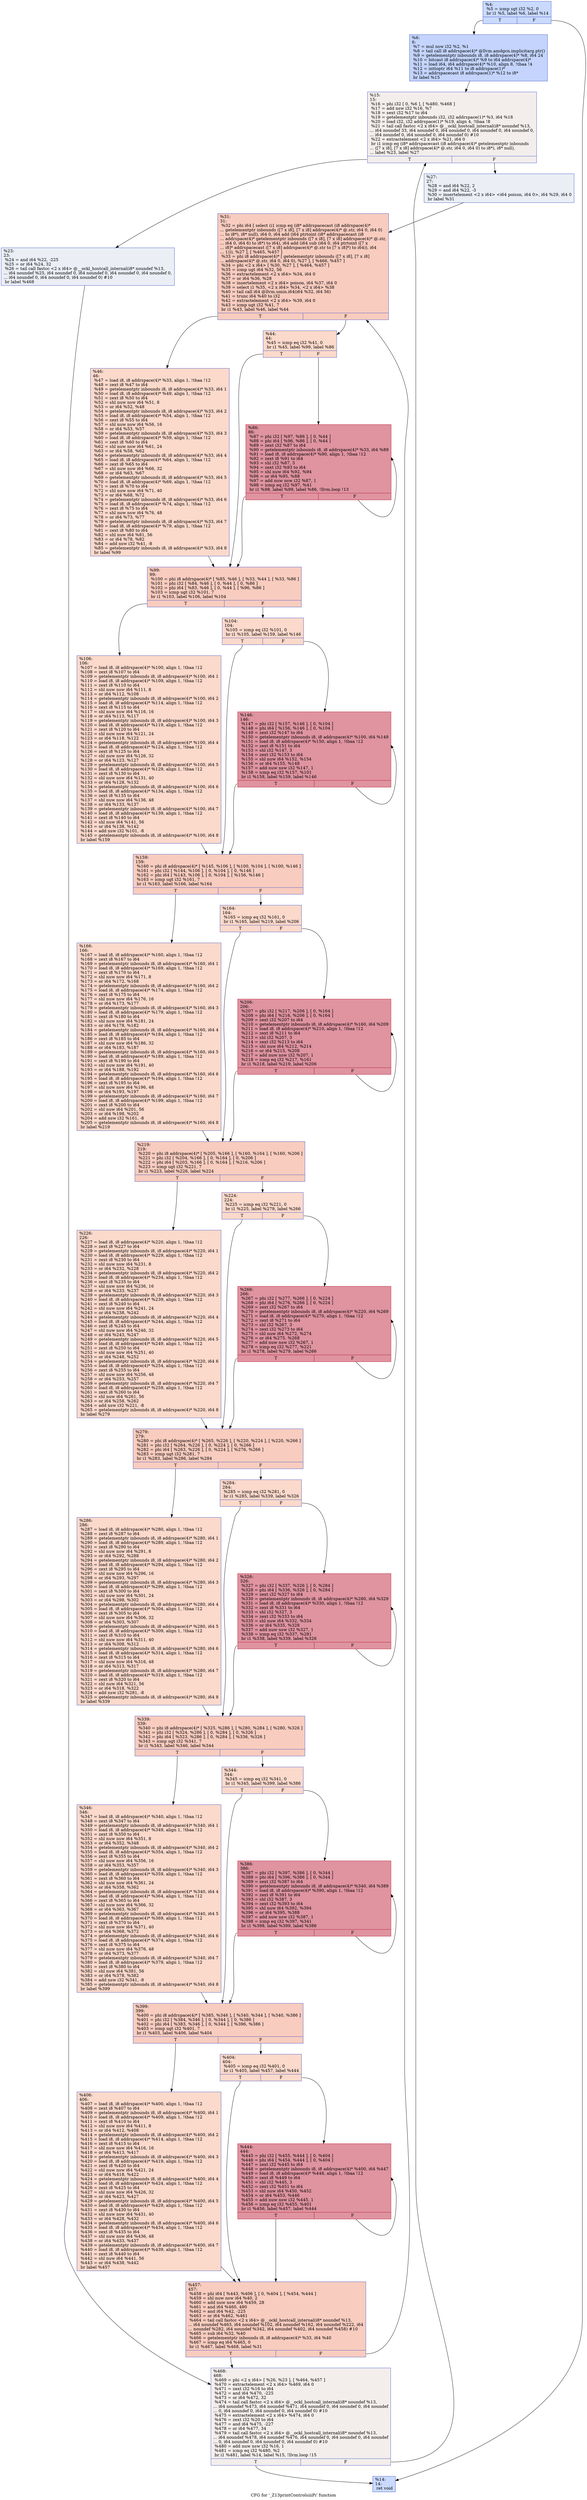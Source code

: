 digraph "CFG for '_Z13printControlsiiiPi' function" {
	label="CFG for '_Z13printControlsiiiPi' function";

	Node0x62d61a0 [shape=record,color="#3d50c3ff", style=filled, fillcolor="#88abfd70",label="{%4:\l  %5 = icmp sgt i32 %2, 0\l  br i1 %5, label %6, label %14\l|{<s0>T|<s1>F}}"];
	Node0x62d61a0:s0 -> Node0x62d68e0;
	Node0x62d61a0:s1 -> Node0x62d6930;
	Node0x62d68e0 [shape=record,color="#3d50c3ff", style=filled, fillcolor="#7a9df870",label="{%6:\l6:                                                \l  %7 = mul nsw i32 %2, %1\l  %8 = tail call i8 addrspace(4)* @llvm.amdgcn.implicitarg.ptr()\l  %9 = getelementptr inbounds i8, i8 addrspace(4)* %8, i64 24\l  %10 = bitcast i8 addrspace(4)* %9 to i64 addrspace(4)*\l  %11 = load i64, i64 addrspace(4)* %10, align 8, !tbaa !4\l  %12 = inttoptr i64 %11 to i8 addrspace(1)*\l  %13 = addrspacecast i8 addrspace(1)* %12 to i8*\l  br label %15\l}"];
	Node0x62d68e0 -> Node0x62d61f0;
	Node0x62d6930 [shape=record,color="#3d50c3ff", style=filled, fillcolor="#88abfd70",label="{%14:\l14:                                               \l  ret void\l}"];
	Node0x62d61f0 [shape=record,color="#3d50c3ff", style=filled, fillcolor="#e3d9d370",label="{%15:\l15:                                               \l  %16 = phi i32 [ 0, %6 ], [ %480, %468 ]\l  %17 = add nsw i32 %16, %7\l  %18 = sext i32 %17 to i64\l  %19 = getelementptr inbounds i32, i32 addrspace(1)* %3, i64 %18\l  %20 = load i32, i32 addrspace(1)* %19, align 4, !tbaa !8\l  %21 = tail call fastcc \<2 x i64\> @__ockl_hostcall_internal(i8* noundef %13,\l... i64 noundef 33, i64 noundef 0, i64 noundef 0, i64 noundef 0, i64 noundef 0,\l... i64 noundef 0, i64 noundef 0, i64 noundef 0) #10\l  %22 = extractelement \<2 x i64\> %21, i64 0\l  br i1 icmp eq (i8* addrspacecast (i8 addrspace(4)* getelementptr inbounds\l... ([7 x i8], [7 x i8] addrspace(4)* @.str, i64 0, i64 0) to i8*), i8* null),\l... label %23, label %27\l|{<s0>T|<s1>F}}"];
	Node0x62d61f0:s0 -> Node0x62d89d0;
	Node0x62d61f0:s1 -> Node0x62d93c0;
	Node0x62d89d0 [shape=record,color="#3d50c3ff", style=filled, fillcolor="#d1dae970",label="{%23:\l23:                                               \l  %24 = and i64 %22, -225\l  %25 = or i64 %24, 32\l  %26 = tail call fastcc \<2 x i64\> @__ockl_hostcall_internal(i8* noundef %13,\l... i64 noundef %25, i64 noundef 0, i64 noundef 0, i64 noundef 0, i64 noundef 0,\l... i64 noundef 0, i64 noundef 0, i64 noundef 0) #10\l  br label %468\l}"];
	Node0x62d89d0 -> Node0x62d7c80;
	Node0x62d93c0 [shape=record,color="#3d50c3ff", style=filled, fillcolor="#d1dae970",label="{%27:\l27:                                               \l  %28 = and i64 %22, 2\l  %29 = and i64 %22, -3\l  %30 = insertelement \<2 x i64\> \<i64 poison, i64 0\>, i64 %29, i64 0\l  br label %31\l}"];
	Node0x62d93c0 -> Node0x62da1b0;
	Node0x62da1b0 [shape=record,color="#3d50c3ff", style=filled, fillcolor="#f08b6e70",label="{%31:\l31:                                               \l  %32 = phi i64 [ select (i1 icmp eq (i8* addrspacecast (i8 addrspace(4)*\l... getelementptr inbounds ([7 x i8], [7 x i8] addrspace(4)* @.str, i64 0, i64 0)\l... to i8*), i8* null), i64 0, i64 add (i64 ptrtoint (i8* addrspacecast (i8\l... addrspace(4)* getelementptr inbounds ([7 x i8], [7 x i8] addrspace(4)* @.str,\l... i64 0, i64 6) to i8*) to i64), i64 add (i64 sub (i64 0, i64 ptrtoint ([7 x\l... i8]* addrspacecast ([7 x i8] addrspace(4)* @.str to [7 x i8]*) to i64)), i64\l... 1))), %27 ], [ %465, %457 ]\l  %33 = phi i8 addrspace(4)* [ getelementptr inbounds ([7 x i8], [7 x i8]\l... addrspace(4)* @.str, i64 0, i64 0), %27 ], [ %466, %457 ]\l  %34 = phi \<2 x i64\> [ %30, %27 ], [ %464, %457 ]\l  %35 = icmp ugt i64 %32, 56\l  %36 = extractelement \<2 x i64\> %34, i64 0\l  %37 = or i64 %36, %28\l  %38 = insertelement \<2 x i64\> poison, i64 %37, i64 0\l  %39 = select i1 %35, \<2 x i64\> %34, \<2 x i64\> %38\l  %40 = tail call i64 @llvm.umin.i64(i64 %32, i64 56)\l  %41 = trunc i64 %40 to i32\l  %42 = extractelement \<2 x i64\> %39, i64 0\l  %43 = icmp ugt i32 %41, 7\l  br i1 %43, label %46, label %44\l|{<s0>T|<s1>F}}"];
	Node0x62da1b0:s0 -> Node0x62db220;
	Node0x62da1b0:s1 -> Node0x62db2b0;
	Node0x62db2b0 [shape=record,color="#3d50c3ff", style=filled, fillcolor="#f7a88970",label="{%44:\l44:                                               \l  %45 = icmp eq i32 %41, 0\l  br i1 %45, label %99, label %86\l|{<s0>T|<s1>F}}"];
	Node0x62db2b0:s0 -> Node0x62db480;
	Node0x62db2b0:s1 -> Node0x62db4d0;
	Node0x62db220 [shape=record,color="#3d50c3ff", style=filled, fillcolor="#f7a88970",label="{%46:\l46:                                               \l  %47 = load i8, i8 addrspace(4)* %33, align 1, !tbaa !12\l  %48 = zext i8 %47 to i64\l  %49 = getelementptr inbounds i8, i8 addrspace(4)* %33, i64 1\l  %50 = load i8, i8 addrspace(4)* %49, align 1, !tbaa !12\l  %51 = zext i8 %50 to i64\l  %52 = shl nuw nsw i64 %51, 8\l  %53 = or i64 %52, %48\l  %54 = getelementptr inbounds i8, i8 addrspace(4)* %33, i64 2\l  %55 = load i8, i8 addrspace(4)* %54, align 1, !tbaa !12\l  %56 = zext i8 %55 to i64\l  %57 = shl nuw nsw i64 %56, 16\l  %58 = or i64 %53, %57\l  %59 = getelementptr inbounds i8, i8 addrspace(4)* %33, i64 3\l  %60 = load i8, i8 addrspace(4)* %59, align 1, !tbaa !12\l  %61 = zext i8 %60 to i64\l  %62 = shl nuw nsw i64 %61, 24\l  %63 = or i64 %58, %62\l  %64 = getelementptr inbounds i8, i8 addrspace(4)* %33, i64 4\l  %65 = load i8, i8 addrspace(4)* %64, align 1, !tbaa !12\l  %66 = zext i8 %65 to i64\l  %67 = shl nuw nsw i64 %66, 32\l  %68 = or i64 %63, %67\l  %69 = getelementptr inbounds i8, i8 addrspace(4)* %33, i64 5\l  %70 = load i8, i8 addrspace(4)* %69, align 1, !tbaa !12\l  %71 = zext i8 %70 to i64\l  %72 = shl nuw nsw i64 %71, 40\l  %73 = or i64 %68, %72\l  %74 = getelementptr inbounds i8, i8 addrspace(4)* %33, i64 6\l  %75 = load i8, i8 addrspace(4)* %74, align 1, !tbaa !12\l  %76 = zext i8 %75 to i64\l  %77 = shl nuw nsw i64 %76, 48\l  %78 = or i64 %73, %77\l  %79 = getelementptr inbounds i8, i8 addrspace(4)* %33, i64 7\l  %80 = load i8, i8 addrspace(4)* %79, align 1, !tbaa !12\l  %81 = zext i8 %80 to i64\l  %82 = shl nuw i64 %81, 56\l  %83 = or i64 %78, %82\l  %84 = add nsw i32 %41, -8\l  %85 = getelementptr inbounds i8, i8 addrspace(4)* %33, i64 8\l  br label %99\l}"];
	Node0x62db220 -> Node0x62db480;
	Node0x62db4d0 [shape=record,color="#b70d28ff", style=filled, fillcolor="#b70d2870",label="{%86:\l86:                                               \l  %87 = phi i32 [ %97, %86 ], [ 0, %44 ]\l  %88 = phi i64 [ %96, %86 ], [ 0, %44 ]\l  %89 = zext i32 %87 to i64\l  %90 = getelementptr inbounds i8, i8 addrspace(4)* %33, i64 %89\l  %91 = load i8, i8 addrspace(4)* %90, align 1, !tbaa !12\l  %92 = zext i8 %91 to i64\l  %93 = shl i32 %87, 3\l  %94 = zext i32 %93 to i64\l  %95 = shl nuw i64 %92, %94\l  %96 = or i64 %95, %88\l  %97 = add nuw nsw i32 %87, 1\l  %98 = icmp eq i32 %97, %41\l  br i1 %98, label %99, label %86, !llvm.loop !13\l|{<s0>T|<s1>F}}"];
	Node0x62db4d0:s0 -> Node0x62db480;
	Node0x62db4d0:s1 -> Node0x62db4d0;
	Node0x62db480 [shape=record,color="#3d50c3ff", style=filled, fillcolor="#f08b6e70",label="{%99:\l99:                                               \l  %100 = phi i8 addrspace(4)* [ %85, %46 ], [ %33, %44 ], [ %33, %86 ]\l  %101 = phi i32 [ %84, %46 ], [ 0, %44 ], [ 0, %86 ]\l  %102 = phi i64 [ %83, %46 ], [ 0, %44 ], [ %96, %86 ]\l  %103 = icmp ugt i32 %101, 7\l  br i1 %103, label %106, label %104\l|{<s0>T|<s1>F}}"];
	Node0x62db480:s0 -> Node0x62de1b0;
	Node0x62db480:s1 -> Node0x62de200;
	Node0x62de200 [shape=record,color="#3d50c3ff", style=filled, fillcolor="#f7a88970",label="{%104:\l104:                                              \l  %105 = icmp eq i32 %101, 0\l  br i1 %105, label %159, label %146\l|{<s0>T|<s1>F}}"];
	Node0x62de200:s0 -> Node0x62de3d0;
	Node0x62de200:s1 -> Node0x62de420;
	Node0x62de1b0 [shape=record,color="#3d50c3ff", style=filled, fillcolor="#f7a88970",label="{%106:\l106:                                              \l  %107 = load i8, i8 addrspace(4)* %100, align 1, !tbaa !12\l  %108 = zext i8 %107 to i64\l  %109 = getelementptr inbounds i8, i8 addrspace(4)* %100, i64 1\l  %110 = load i8, i8 addrspace(4)* %109, align 1, !tbaa !12\l  %111 = zext i8 %110 to i64\l  %112 = shl nuw nsw i64 %111, 8\l  %113 = or i64 %112, %108\l  %114 = getelementptr inbounds i8, i8 addrspace(4)* %100, i64 2\l  %115 = load i8, i8 addrspace(4)* %114, align 1, !tbaa !12\l  %116 = zext i8 %115 to i64\l  %117 = shl nuw nsw i64 %116, 16\l  %118 = or i64 %113, %117\l  %119 = getelementptr inbounds i8, i8 addrspace(4)* %100, i64 3\l  %120 = load i8, i8 addrspace(4)* %119, align 1, !tbaa !12\l  %121 = zext i8 %120 to i64\l  %122 = shl nuw nsw i64 %121, 24\l  %123 = or i64 %118, %122\l  %124 = getelementptr inbounds i8, i8 addrspace(4)* %100, i64 4\l  %125 = load i8, i8 addrspace(4)* %124, align 1, !tbaa !12\l  %126 = zext i8 %125 to i64\l  %127 = shl nuw nsw i64 %126, 32\l  %128 = or i64 %123, %127\l  %129 = getelementptr inbounds i8, i8 addrspace(4)* %100, i64 5\l  %130 = load i8, i8 addrspace(4)* %129, align 1, !tbaa !12\l  %131 = zext i8 %130 to i64\l  %132 = shl nuw nsw i64 %131, 40\l  %133 = or i64 %128, %132\l  %134 = getelementptr inbounds i8, i8 addrspace(4)* %100, i64 6\l  %135 = load i8, i8 addrspace(4)* %134, align 1, !tbaa !12\l  %136 = zext i8 %135 to i64\l  %137 = shl nuw nsw i64 %136, 48\l  %138 = or i64 %133, %137\l  %139 = getelementptr inbounds i8, i8 addrspace(4)* %100, i64 7\l  %140 = load i8, i8 addrspace(4)* %139, align 1, !tbaa !12\l  %141 = zext i8 %140 to i64\l  %142 = shl nuw i64 %141, 56\l  %143 = or i64 %138, %142\l  %144 = add nsw i32 %101, -8\l  %145 = getelementptr inbounds i8, i8 addrspace(4)* %100, i64 8\l  br label %159\l}"];
	Node0x62de1b0 -> Node0x62de3d0;
	Node0x62de420 [shape=record,color="#b70d28ff", style=filled, fillcolor="#b70d2870",label="{%146:\l146:                                              \l  %147 = phi i32 [ %157, %146 ], [ 0, %104 ]\l  %148 = phi i64 [ %156, %146 ], [ 0, %104 ]\l  %149 = zext i32 %147 to i64\l  %150 = getelementptr inbounds i8, i8 addrspace(4)* %100, i64 %149\l  %151 = load i8, i8 addrspace(4)* %150, align 1, !tbaa !12\l  %152 = zext i8 %151 to i64\l  %153 = shl i32 %147, 3\l  %154 = zext i32 %153 to i64\l  %155 = shl nuw i64 %152, %154\l  %156 = or i64 %155, %148\l  %157 = add nuw nsw i32 %147, 1\l  %158 = icmp eq i32 %157, %101\l  br i1 %158, label %159, label %146\l|{<s0>T|<s1>F}}"];
	Node0x62de420:s0 -> Node0x62de3d0;
	Node0x62de420:s1 -> Node0x62de420;
	Node0x62de3d0 [shape=record,color="#3d50c3ff", style=filled, fillcolor="#f08b6e70",label="{%159:\l159:                                              \l  %160 = phi i8 addrspace(4)* [ %145, %106 ], [ %100, %104 ], [ %100, %146 ]\l  %161 = phi i32 [ %144, %106 ], [ 0, %104 ], [ 0, %146 ]\l  %162 = phi i64 [ %143, %106 ], [ 0, %104 ], [ %156, %146 ]\l  %163 = icmp ugt i32 %161, 7\l  br i1 %163, label %166, label %164\l|{<s0>T|<s1>F}}"];
	Node0x62de3d0:s0 -> Node0x62e0900;
	Node0x62de3d0:s1 -> Node0x62e0950;
	Node0x62e0950 [shape=record,color="#3d50c3ff", style=filled, fillcolor="#f7a88970",label="{%164:\l164:                                              \l  %165 = icmp eq i32 %161, 0\l  br i1 %165, label %219, label %206\l|{<s0>T|<s1>F}}"];
	Node0x62e0950:s0 -> Node0x62e0ae0;
	Node0x62e0950:s1 -> Node0x62e0b30;
	Node0x62e0900 [shape=record,color="#3d50c3ff", style=filled, fillcolor="#f7a88970",label="{%166:\l166:                                              \l  %167 = load i8, i8 addrspace(4)* %160, align 1, !tbaa !12\l  %168 = zext i8 %167 to i64\l  %169 = getelementptr inbounds i8, i8 addrspace(4)* %160, i64 1\l  %170 = load i8, i8 addrspace(4)* %169, align 1, !tbaa !12\l  %171 = zext i8 %170 to i64\l  %172 = shl nuw nsw i64 %171, 8\l  %173 = or i64 %172, %168\l  %174 = getelementptr inbounds i8, i8 addrspace(4)* %160, i64 2\l  %175 = load i8, i8 addrspace(4)* %174, align 1, !tbaa !12\l  %176 = zext i8 %175 to i64\l  %177 = shl nuw nsw i64 %176, 16\l  %178 = or i64 %173, %177\l  %179 = getelementptr inbounds i8, i8 addrspace(4)* %160, i64 3\l  %180 = load i8, i8 addrspace(4)* %179, align 1, !tbaa !12\l  %181 = zext i8 %180 to i64\l  %182 = shl nuw nsw i64 %181, 24\l  %183 = or i64 %178, %182\l  %184 = getelementptr inbounds i8, i8 addrspace(4)* %160, i64 4\l  %185 = load i8, i8 addrspace(4)* %184, align 1, !tbaa !12\l  %186 = zext i8 %185 to i64\l  %187 = shl nuw nsw i64 %186, 32\l  %188 = or i64 %183, %187\l  %189 = getelementptr inbounds i8, i8 addrspace(4)* %160, i64 5\l  %190 = load i8, i8 addrspace(4)* %189, align 1, !tbaa !12\l  %191 = zext i8 %190 to i64\l  %192 = shl nuw nsw i64 %191, 40\l  %193 = or i64 %188, %192\l  %194 = getelementptr inbounds i8, i8 addrspace(4)* %160, i64 6\l  %195 = load i8, i8 addrspace(4)* %194, align 1, !tbaa !12\l  %196 = zext i8 %195 to i64\l  %197 = shl nuw nsw i64 %196, 48\l  %198 = or i64 %193, %197\l  %199 = getelementptr inbounds i8, i8 addrspace(4)* %160, i64 7\l  %200 = load i8, i8 addrspace(4)* %199, align 1, !tbaa !12\l  %201 = zext i8 %200 to i64\l  %202 = shl nuw i64 %201, 56\l  %203 = or i64 %198, %202\l  %204 = add nsw i32 %161, -8\l  %205 = getelementptr inbounds i8, i8 addrspace(4)* %160, i64 8\l  br label %219\l}"];
	Node0x62e0900 -> Node0x62e0ae0;
	Node0x62e0b30 [shape=record,color="#b70d28ff", style=filled, fillcolor="#b70d2870",label="{%206:\l206:                                              \l  %207 = phi i32 [ %217, %206 ], [ 0, %164 ]\l  %208 = phi i64 [ %216, %206 ], [ 0, %164 ]\l  %209 = zext i32 %207 to i64\l  %210 = getelementptr inbounds i8, i8 addrspace(4)* %160, i64 %209\l  %211 = load i8, i8 addrspace(4)* %210, align 1, !tbaa !12\l  %212 = zext i8 %211 to i64\l  %213 = shl i32 %207, 3\l  %214 = zext i32 %213 to i64\l  %215 = shl nuw i64 %212, %214\l  %216 = or i64 %215, %208\l  %217 = add nuw nsw i32 %207, 1\l  %218 = icmp eq i32 %217, %161\l  br i1 %218, label %219, label %206\l|{<s0>T|<s1>F}}"];
	Node0x62e0b30:s0 -> Node0x62e0ae0;
	Node0x62e0b30:s1 -> Node0x62e0b30;
	Node0x62e0ae0 [shape=record,color="#3d50c3ff", style=filled, fillcolor="#f08b6e70",label="{%219:\l219:                                              \l  %220 = phi i8 addrspace(4)* [ %205, %166 ], [ %160, %164 ], [ %160, %206 ]\l  %221 = phi i32 [ %204, %166 ], [ 0, %164 ], [ 0, %206 ]\l  %222 = phi i64 [ %203, %166 ], [ 0, %164 ], [ %216, %206 ]\l  %223 = icmp ugt i32 %221, 7\l  br i1 %223, label %226, label %224\l|{<s0>T|<s1>F}}"];
	Node0x62e0ae0:s0 -> Node0x62e2b80;
	Node0x62e0ae0:s1 -> Node0x62e2bd0;
	Node0x62e2bd0 [shape=record,color="#3d50c3ff", style=filled, fillcolor="#f7a88970",label="{%224:\l224:                                              \l  %225 = icmp eq i32 %221, 0\l  br i1 %225, label %279, label %266\l|{<s0>T|<s1>F}}"];
	Node0x62e2bd0:s0 -> Node0x62e2d60;
	Node0x62e2bd0:s1 -> Node0x62e2db0;
	Node0x62e2b80 [shape=record,color="#3d50c3ff", style=filled, fillcolor="#f7a88970",label="{%226:\l226:                                              \l  %227 = load i8, i8 addrspace(4)* %220, align 1, !tbaa !12\l  %228 = zext i8 %227 to i64\l  %229 = getelementptr inbounds i8, i8 addrspace(4)* %220, i64 1\l  %230 = load i8, i8 addrspace(4)* %229, align 1, !tbaa !12\l  %231 = zext i8 %230 to i64\l  %232 = shl nuw nsw i64 %231, 8\l  %233 = or i64 %232, %228\l  %234 = getelementptr inbounds i8, i8 addrspace(4)* %220, i64 2\l  %235 = load i8, i8 addrspace(4)* %234, align 1, !tbaa !12\l  %236 = zext i8 %235 to i64\l  %237 = shl nuw nsw i64 %236, 16\l  %238 = or i64 %233, %237\l  %239 = getelementptr inbounds i8, i8 addrspace(4)* %220, i64 3\l  %240 = load i8, i8 addrspace(4)* %239, align 1, !tbaa !12\l  %241 = zext i8 %240 to i64\l  %242 = shl nuw nsw i64 %241, 24\l  %243 = or i64 %238, %242\l  %244 = getelementptr inbounds i8, i8 addrspace(4)* %220, i64 4\l  %245 = load i8, i8 addrspace(4)* %244, align 1, !tbaa !12\l  %246 = zext i8 %245 to i64\l  %247 = shl nuw nsw i64 %246, 32\l  %248 = or i64 %243, %247\l  %249 = getelementptr inbounds i8, i8 addrspace(4)* %220, i64 5\l  %250 = load i8, i8 addrspace(4)* %249, align 1, !tbaa !12\l  %251 = zext i8 %250 to i64\l  %252 = shl nuw nsw i64 %251, 40\l  %253 = or i64 %248, %252\l  %254 = getelementptr inbounds i8, i8 addrspace(4)* %220, i64 6\l  %255 = load i8, i8 addrspace(4)* %254, align 1, !tbaa !12\l  %256 = zext i8 %255 to i64\l  %257 = shl nuw nsw i64 %256, 48\l  %258 = or i64 %253, %257\l  %259 = getelementptr inbounds i8, i8 addrspace(4)* %220, i64 7\l  %260 = load i8, i8 addrspace(4)* %259, align 1, !tbaa !12\l  %261 = zext i8 %260 to i64\l  %262 = shl nuw i64 %261, 56\l  %263 = or i64 %258, %262\l  %264 = add nsw i32 %221, -8\l  %265 = getelementptr inbounds i8, i8 addrspace(4)* %220, i64 8\l  br label %279\l}"];
	Node0x62e2b80 -> Node0x62e2d60;
	Node0x62e2db0 [shape=record,color="#b70d28ff", style=filled, fillcolor="#b70d2870",label="{%266:\l266:                                              \l  %267 = phi i32 [ %277, %266 ], [ 0, %224 ]\l  %268 = phi i64 [ %276, %266 ], [ 0, %224 ]\l  %269 = zext i32 %267 to i64\l  %270 = getelementptr inbounds i8, i8 addrspace(4)* %220, i64 %269\l  %271 = load i8, i8 addrspace(4)* %270, align 1, !tbaa !12\l  %272 = zext i8 %271 to i64\l  %273 = shl i32 %267, 3\l  %274 = zext i32 %273 to i64\l  %275 = shl nuw i64 %272, %274\l  %276 = or i64 %275, %268\l  %277 = add nuw nsw i32 %267, 1\l  %278 = icmp eq i32 %277, %221\l  br i1 %278, label %279, label %266\l|{<s0>T|<s1>F}}"];
	Node0x62e2db0:s0 -> Node0x62e2d60;
	Node0x62e2db0:s1 -> Node0x62e2db0;
	Node0x62e2d60 [shape=record,color="#3d50c3ff", style=filled, fillcolor="#f08b6e70",label="{%279:\l279:                                              \l  %280 = phi i8 addrspace(4)* [ %265, %226 ], [ %220, %224 ], [ %220, %266 ]\l  %281 = phi i32 [ %264, %226 ], [ 0, %224 ], [ 0, %266 ]\l  %282 = phi i64 [ %263, %226 ], [ 0, %224 ], [ %276, %266 ]\l  %283 = icmp ugt i32 %281, 7\l  br i1 %283, label %286, label %284\l|{<s0>T|<s1>F}}"];
	Node0x62e2d60:s0 -> Node0x62e5610;
	Node0x62e2d60:s1 -> Node0x62e5660;
	Node0x62e5660 [shape=record,color="#3d50c3ff", style=filled, fillcolor="#f7a88970",label="{%284:\l284:                                              \l  %285 = icmp eq i32 %281, 0\l  br i1 %285, label %339, label %326\l|{<s0>T|<s1>F}}"];
	Node0x62e5660:s0 -> Node0x62e57f0;
	Node0x62e5660:s1 -> Node0x62e5840;
	Node0x62e5610 [shape=record,color="#3d50c3ff", style=filled, fillcolor="#f7a88970",label="{%286:\l286:                                              \l  %287 = load i8, i8 addrspace(4)* %280, align 1, !tbaa !12\l  %288 = zext i8 %287 to i64\l  %289 = getelementptr inbounds i8, i8 addrspace(4)* %280, i64 1\l  %290 = load i8, i8 addrspace(4)* %289, align 1, !tbaa !12\l  %291 = zext i8 %290 to i64\l  %292 = shl nuw nsw i64 %291, 8\l  %293 = or i64 %292, %288\l  %294 = getelementptr inbounds i8, i8 addrspace(4)* %280, i64 2\l  %295 = load i8, i8 addrspace(4)* %294, align 1, !tbaa !12\l  %296 = zext i8 %295 to i64\l  %297 = shl nuw nsw i64 %296, 16\l  %298 = or i64 %293, %297\l  %299 = getelementptr inbounds i8, i8 addrspace(4)* %280, i64 3\l  %300 = load i8, i8 addrspace(4)* %299, align 1, !tbaa !12\l  %301 = zext i8 %300 to i64\l  %302 = shl nuw nsw i64 %301, 24\l  %303 = or i64 %298, %302\l  %304 = getelementptr inbounds i8, i8 addrspace(4)* %280, i64 4\l  %305 = load i8, i8 addrspace(4)* %304, align 1, !tbaa !12\l  %306 = zext i8 %305 to i64\l  %307 = shl nuw nsw i64 %306, 32\l  %308 = or i64 %303, %307\l  %309 = getelementptr inbounds i8, i8 addrspace(4)* %280, i64 5\l  %310 = load i8, i8 addrspace(4)* %309, align 1, !tbaa !12\l  %311 = zext i8 %310 to i64\l  %312 = shl nuw nsw i64 %311, 40\l  %313 = or i64 %308, %312\l  %314 = getelementptr inbounds i8, i8 addrspace(4)* %280, i64 6\l  %315 = load i8, i8 addrspace(4)* %314, align 1, !tbaa !12\l  %316 = zext i8 %315 to i64\l  %317 = shl nuw nsw i64 %316, 48\l  %318 = or i64 %313, %317\l  %319 = getelementptr inbounds i8, i8 addrspace(4)* %280, i64 7\l  %320 = load i8, i8 addrspace(4)* %319, align 1, !tbaa !12\l  %321 = zext i8 %320 to i64\l  %322 = shl nuw i64 %321, 56\l  %323 = or i64 %318, %322\l  %324 = add nsw i32 %281, -8\l  %325 = getelementptr inbounds i8, i8 addrspace(4)* %280, i64 8\l  br label %339\l}"];
	Node0x62e5610 -> Node0x62e57f0;
	Node0x62e5840 [shape=record,color="#b70d28ff", style=filled, fillcolor="#b70d2870",label="{%326:\l326:                                              \l  %327 = phi i32 [ %337, %326 ], [ 0, %284 ]\l  %328 = phi i64 [ %336, %326 ], [ 0, %284 ]\l  %329 = zext i32 %327 to i64\l  %330 = getelementptr inbounds i8, i8 addrspace(4)* %280, i64 %329\l  %331 = load i8, i8 addrspace(4)* %330, align 1, !tbaa !12\l  %332 = zext i8 %331 to i64\l  %333 = shl i32 %327, 3\l  %334 = zext i32 %333 to i64\l  %335 = shl nuw i64 %332, %334\l  %336 = or i64 %335, %328\l  %337 = add nuw nsw i32 %327, 1\l  %338 = icmp eq i32 %337, %281\l  br i1 %338, label %339, label %326\l|{<s0>T|<s1>F}}"];
	Node0x62e5840:s0 -> Node0x62e57f0;
	Node0x62e5840:s1 -> Node0x62e5840;
	Node0x62e57f0 [shape=record,color="#3d50c3ff", style=filled, fillcolor="#f08b6e70",label="{%339:\l339:                                              \l  %340 = phi i8 addrspace(4)* [ %325, %286 ], [ %280, %284 ], [ %280, %326 ]\l  %341 = phi i32 [ %324, %286 ], [ 0, %284 ], [ 0, %326 ]\l  %342 = phi i64 [ %323, %286 ], [ 0, %284 ], [ %336, %326 ]\l  %343 = icmp ugt i32 %341, 7\l  br i1 %343, label %346, label %344\l|{<s0>T|<s1>F}}"];
	Node0x62e57f0:s0 -> Node0x62d71f0;
	Node0x62e57f0:s1 -> Node0x62d7240;
	Node0x62d7240 [shape=record,color="#3d50c3ff", style=filled, fillcolor="#f7a88970",label="{%344:\l344:                                              \l  %345 = icmp eq i32 %341, 0\l  br i1 %345, label %399, label %386\l|{<s0>T|<s1>F}}"];
	Node0x62d7240:s0 -> Node0x62d73d0;
	Node0x62d7240:s1 -> Node0x62d7420;
	Node0x62d71f0 [shape=record,color="#3d50c3ff", style=filled, fillcolor="#f7a88970",label="{%346:\l346:                                              \l  %347 = load i8, i8 addrspace(4)* %340, align 1, !tbaa !12\l  %348 = zext i8 %347 to i64\l  %349 = getelementptr inbounds i8, i8 addrspace(4)* %340, i64 1\l  %350 = load i8, i8 addrspace(4)* %349, align 1, !tbaa !12\l  %351 = zext i8 %350 to i64\l  %352 = shl nuw nsw i64 %351, 8\l  %353 = or i64 %352, %348\l  %354 = getelementptr inbounds i8, i8 addrspace(4)* %340, i64 2\l  %355 = load i8, i8 addrspace(4)* %354, align 1, !tbaa !12\l  %356 = zext i8 %355 to i64\l  %357 = shl nuw nsw i64 %356, 16\l  %358 = or i64 %353, %357\l  %359 = getelementptr inbounds i8, i8 addrspace(4)* %340, i64 3\l  %360 = load i8, i8 addrspace(4)* %359, align 1, !tbaa !12\l  %361 = zext i8 %360 to i64\l  %362 = shl nuw nsw i64 %361, 24\l  %363 = or i64 %358, %362\l  %364 = getelementptr inbounds i8, i8 addrspace(4)* %340, i64 4\l  %365 = load i8, i8 addrspace(4)* %364, align 1, !tbaa !12\l  %366 = zext i8 %365 to i64\l  %367 = shl nuw nsw i64 %366, 32\l  %368 = or i64 %363, %367\l  %369 = getelementptr inbounds i8, i8 addrspace(4)* %340, i64 5\l  %370 = load i8, i8 addrspace(4)* %369, align 1, !tbaa !12\l  %371 = zext i8 %370 to i64\l  %372 = shl nuw nsw i64 %371, 40\l  %373 = or i64 %368, %372\l  %374 = getelementptr inbounds i8, i8 addrspace(4)* %340, i64 6\l  %375 = load i8, i8 addrspace(4)* %374, align 1, !tbaa !12\l  %376 = zext i8 %375 to i64\l  %377 = shl nuw nsw i64 %376, 48\l  %378 = or i64 %373, %377\l  %379 = getelementptr inbounds i8, i8 addrspace(4)* %340, i64 7\l  %380 = load i8, i8 addrspace(4)* %379, align 1, !tbaa !12\l  %381 = zext i8 %380 to i64\l  %382 = shl nuw i64 %381, 56\l  %383 = or i64 %378, %382\l  %384 = add nsw i32 %341, -8\l  %385 = getelementptr inbounds i8, i8 addrspace(4)* %340, i64 8\l  br label %399\l}"];
	Node0x62d71f0 -> Node0x62d73d0;
	Node0x62d7420 [shape=record,color="#b70d28ff", style=filled, fillcolor="#b70d2870",label="{%386:\l386:                                              \l  %387 = phi i32 [ %397, %386 ], [ 0, %344 ]\l  %388 = phi i64 [ %396, %386 ], [ 0, %344 ]\l  %389 = zext i32 %387 to i64\l  %390 = getelementptr inbounds i8, i8 addrspace(4)* %340, i64 %389\l  %391 = load i8, i8 addrspace(4)* %390, align 1, !tbaa !12\l  %392 = zext i8 %391 to i64\l  %393 = shl i32 %387, 3\l  %394 = zext i32 %393 to i64\l  %395 = shl nuw i64 %392, %394\l  %396 = or i64 %395, %388\l  %397 = add nuw nsw i32 %387, 1\l  %398 = icmp eq i32 %397, %341\l  br i1 %398, label %399, label %386\l|{<s0>T|<s1>F}}"];
	Node0x62d7420:s0 -> Node0x62d73d0;
	Node0x62d7420:s1 -> Node0x62d7420;
	Node0x62d73d0 [shape=record,color="#3d50c3ff", style=filled, fillcolor="#f08b6e70",label="{%399:\l399:                                              \l  %400 = phi i8 addrspace(4)* [ %385, %346 ], [ %340, %344 ], [ %340, %386 ]\l  %401 = phi i32 [ %384, %346 ], [ 0, %344 ], [ 0, %386 ]\l  %402 = phi i64 [ %383, %346 ], [ 0, %344 ], [ %396, %386 ]\l  %403 = icmp ugt i32 %401, 7\l  br i1 %403, label %406, label %404\l|{<s0>T|<s1>F}}"];
	Node0x62d73d0:s0 -> Node0x62eab10;
	Node0x62d73d0:s1 -> Node0x62eab60;
	Node0x62eab60 [shape=record,color="#3d50c3ff", style=filled, fillcolor="#f7a88970",label="{%404:\l404:                                              \l  %405 = icmp eq i32 %401, 0\l  br i1 %405, label %457, label %444\l|{<s0>T|<s1>F}}"];
	Node0x62eab60:s0 -> Node0x62da650;
	Node0x62eab60:s1 -> Node0x62eacf0;
	Node0x62eab10 [shape=record,color="#3d50c3ff", style=filled, fillcolor="#f7a88970",label="{%406:\l406:                                              \l  %407 = load i8, i8 addrspace(4)* %400, align 1, !tbaa !12\l  %408 = zext i8 %407 to i64\l  %409 = getelementptr inbounds i8, i8 addrspace(4)* %400, i64 1\l  %410 = load i8, i8 addrspace(4)* %409, align 1, !tbaa !12\l  %411 = zext i8 %410 to i64\l  %412 = shl nuw nsw i64 %411, 8\l  %413 = or i64 %412, %408\l  %414 = getelementptr inbounds i8, i8 addrspace(4)* %400, i64 2\l  %415 = load i8, i8 addrspace(4)* %414, align 1, !tbaa !12\l  %416 = zext i8 %415 to i64\l  %417 = shl nuw nsw i64 %416, 16\l  %418 = or i64 %413, %417\l  %419 = getelementptr inbounds i8, i8 addrspace(4)* %400, i64 3\l  %420 = load i8, i8 addrspace(4)* %419, align 1, !tbaa !12\l  %421 = zext i8 %420 to i64\l  %422 = shl nuw nsw i64 %421, 24\l  %423 = or i64 %418, %422\l  %424 = getelementptr inbounds i8, i8 addrspace(4)* %400, i64 4\l  %425 = load i8, i8 addrspace(4)* %424, align 1, !tbaa !12\l  %426 = zext i8 %425 to i64\l  %427 = shl nuw nsw i64 %426, 32\l  %428 = or i64 %423, %427\l  %429 = getelementptr inbounds i8, i8 addrspace(4)* %400, i64 5\l  %430 = load i8, i8 addrspace(4)* %429, align 1, !tbaa !12\l  %431 = zext i8 %430 to i64\l  %432 = shl nuw nsw i64 %431, 40\l  %433 = or i64 %428, %432\l  %434 = getelementptr inbounds i8, i8 addrspace(4)* %400, i64 6\l  %435 = load i8, i8 addrspace(4)* %434, align 1, !tbaa !12\l  %436 = zext i8 %435 to i64\l  %437 = shl nuw nsw i64 %436, 48\l  %438 = or i64 %433, %437\l  %439 = getelementptr inbounds i8, i8 addrspace(4)* %400, i64 7\l  %440 = load i8, i8 addrspace(4)* %439, align 1, !tbaa !12\l  %441 = zext i8 %440 to i64\l  %442 = shl nuw i64 %441, 56\l  %443 = or i64 %438, %442\l  br label %457\l}"];
	Node0x62eab10 -> Node0x62da650;
	Node0x62eacf0 [shape=record,color="#b70d28ff", style=filled, fillcolor="#b70d2870",label="{%444:\l444:                                              \l  %445 = phi i32 [ %455, %444 ], [ 0, %404 ]\l  %446 = phi i64 [ %454, %444 ], [ 0, %404 ]\l  %447 = zext i32 %445 to i64\l  %448 = getelementptr inbounds i8, i8 addrspace(4)* %400, i64 %447\l  %449 = load i8, i8 addrspace(4)* %448, align 1, !tbaa !12\l  %450 = zext i8 %449 to i64\l  %451 = shl i32 %445, 3\l  %452 = zext i32 %451 to i64\l  %453 = shl nuw i64 %450, %452\l  %454 = or i64 %453, %446\l  %455 = add nuw nsw i32 %445, 1\l  %456 = icmp eq i32 %455, %401\l  br i1 %456, label %457, label %444\l|{<s0>T|<s1>F}}"];
	Node0x62eacf0:s0 -> Node0x62da650;
	Node0x62eacf0:s1 -> Node0x62eacf0;
	Node0x62da650 [shape=record,color="#3d50c3ff", style=filled, fillcolor="#f08b6e70",label="{%457:\l457:                                              \l  %458 = phi i64 [ %443, %406 ], [ 0, %404 ], [ %454, %444 ]\l  %459 = shl nuw nsw i64 %40, 2\l  %460 = add nuw nsw i64 %459, 28\l  %461 = and i64 %460, 480\l  %462 = and i64 %42, -225\l  %463 = or i64 %462, %461\l  %464 = tail call fastcc \<2 x i64\> @__ockl_hostcall_internal(i8* noundef %13,\l... i64 noundef %463, i64 noundef %102, i64 noundef %162, i64 noundef %222, i64\l... noundef %282, i64 noundef %342, i64 noundef %402, i64 noundef %458) #10\l  %465 = sub i64 %32, %40\l  %466 = getelementptr inbounds i8, i8 addrspace(4)* %33, i64 %40\l  %467 = icmp eq i64 %465, 0\l  br i1 %467, label %468, label %31\l|{<s0>T|<s1>F}}"];
	Node0x62da650:s0 -> Node0x62d7c80;
	Node0x62da650:s1 -> Node0x62da1b0;
	Node0x62d7c80 [shape=record,color="#3d50c3ff", style=filled, fillcolor="#e3d9d370",label="{%468:\l468:                                              \l  %469 = phi \<2 x i64\> [ %26, %23 ], [ %464, %457 ]\l  %470 = extractelement \<2 x i64\> %469, i64 0\l  %471 = zext i32 %16 to i64\l  %472 = and i64 %470, -225\l  %473 = or i64 %472, 32\l  %474 = tail call fastcc \<2 x i64\> @__ockl_hostcall_internal(i8* noundef %13,\l... i64 noundef %473, i64 noundef %471, i64 noundef 0, i64 noundef 0, i64 noundef\l... 0, i64 noundef 0, i64 noundef 0, i64 noundef 0) #10\l  %475 = extractelement \<2 x i64\> %474, i64 0\l  %476 = zext i32 %20 to i64\l  %477 = and i64 %475, -227\l  %478 = or i64 %477, 34\l  %479 = tail call fastcc \<2 x i64\> @__ockl_hostcall_internal(i8* noundef %13,\l... i64 noundef %478, i64 noundef %476, i64 noundef 0, i64 noundef 0, i64 noundef\l... 0, i64 noundef 0, i64 noundef 0, i64 noundef 0) #10\l  %480 = add nuw nsw i32 %16, 1\l  %481 = icmp eq i32 %480, %2\l  br i1 %481, label %14, label %15, !llvm.loop !15\l|{<s0>T|<s1>F}}"];
	Node0x62d7c80:s0 -> Node0x62d6930;
	Node0x62d7c80:s1 -> Node0x62d61f0;
}

